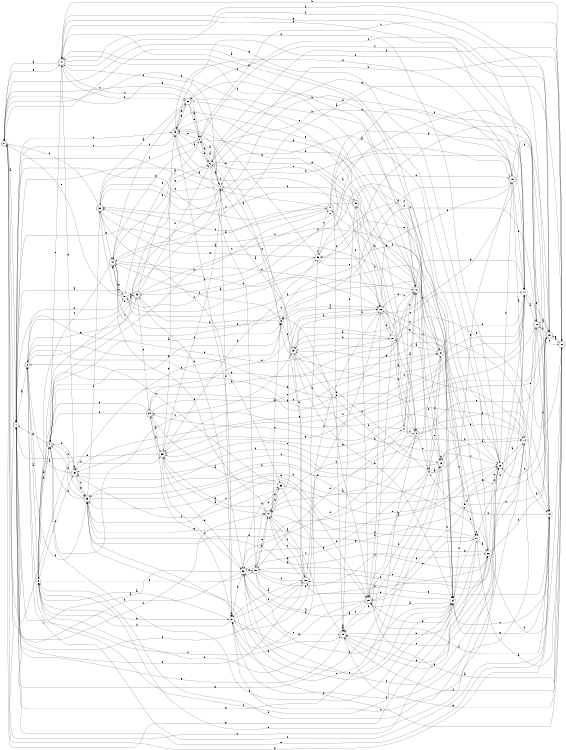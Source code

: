 digraph n42_7 {
__start0 [label="" shape="none"];

rankdir=LR;
size="8,5";

s0 [style="rounded,filled", color="black", fillcolor="white" shape="doublecircle", label="0"];
s1 [style="rounded,filled", color="black", fillcolor="white" shape="doublecircle", label="1"];
s2 [style="rounded,filled", color="black", fillcolor="white" shape="doublecircle", label="2"];
s3 [style="filled", color="black", fillcolor="white" shape="circle", label="3"];
s4 [style="rounded,filled", color="black", fillcolor="white" shape="doublecircle", label="4"];
s5 [style="filled", color="black", fillcolor="white" shape="circle", label="5"];
s6 [style="filled", color="black", fillcolor="white" shape="circle", label="6"];
s7 [style="filled", color="black", fillcolor="white" shape="circle", label="7"];
s8 [style="filled", color="black", fillcolor="white" shape="circle", label="8"];
s9 [style="rounded,filled", color="black", fillcolor="white" shape="doublecircle", label="9"];
s10 [style="rounded,filled", color="black", fillcolor="white" shape="doublecircle", label="10"];
s11 [style="filled", color="black", fillcolor="white" shape="circle", label="11"];
s12 [style="rounded,filled", color="black", fillcolor="white" shape="doublecircle", label="12"];
s13 [style="rounded,filled", color="black", fillcolor="white" shape="doublecircle", label="13"];
s14 [style="filled", color="black", fillcolor="white" shape="circle", label="14"];
s15 [style="filled", color="black", fillcolor="white" shape="circle", label="15"];
s16 [style="rounded,filled", color="black", fillcolor="white" shape="doublecircle", label="16"];
s17 [style="filled", color="black", fillcolor="white" shape="circle", label="17"];
s18 [style="rounded,filled", color="black", fillcolor="white" shape="doublecircle", label="18"];
s19 [style="rounded,filled", color="black", fillcolor="white" shape="doublecircle", label="19"];
s20 [style="rounded,filled", color="black", fillcolor="white" shape="doublecircle", label="20"];
s21 [style="filled", color="black", fillcolor="white" shape="circle", label="21"];
s22 [style="filled", color="black", fillcolor="white" shape="circle", label="22"];
s23 [style="rounded,filled", color="black", fillcolor="white" shape="doublecircle", label="23"];
s24 [style="filled", color="black", fillcolor="white" shape="circle", label="24"];
s25 [style="rounded,filled", color="black", fillcolor="white" shape="doublecircle", label="25"];
s26 [style="filled", color="black", fillcolor="white" shape="circle", label="26"];
s27 [style="rounded,filled", color="black", fillcolor="white" shape="doublecircle", label="27"];
s28 [style="filled", color="black", fillcolor="white" shape="circle", label="28"];
s29 [style="filled", color="black", fillcolor="white" shape="circle", label="29"];
s30 [style="rounded,filled", color="black", fillcolor="white" shape="doublecircle", label="30"];
s31 [style="filled", color="black", fillcolor="white" shape="circle", label="31"];
s32 [style="filled", color="black", fillcolor="white" shape="circle", label="32"];
s33 [style="rounded,filled", color="black", fillcolor="white" shape="doublecircle", label="33"];
s34 [style="rounded,filled", color="black", fillcolor="white" shape="doublecircle", label="34"];
s35 [style="rounded,filled", color="black", fillcolor="white" shape="doublecircle", label="35"];
s36 [style="filled", color="black", fillcolor="white" shape="circle", label="36"];
s37 [style="filled", color="black", fillcolor="white" shape="circle", label="37"];
s38 [style="rounded,filled", color="black", fillcolor="white" shape="doublecircle", label="38"];
s39 [style="rounded,filled", color="black", fillcolor="white" shape="doublecircle", label="39"];
s40 [style="rounded,filled", color="black", fillcolor="white" shape="doublecircle", label="40"];
s41 [style="rounded,filled", color="black", fillcolor="white" shape="doublecircle", label="41"];
s42 [style="filled", color="black", fillcolor="white" shape="circle", label="42"];
s43 [style="rounded,filled", color="black", fillcolor="white" shape="doublecircle", label="43"];
s44 [style="filled", color="black", fillcolor="white" shape="circle", label="44"];
s45 [style="rounded,filled", color="black", fillcolor="white" shape="doublecircle", label="45"];
s46 [style="rounded,filled", color="black", fillcolor="white" shape="doublecircle", label="46"];
s47 [style="rounded,filled", color="black", fillcolor="white" shape="doublecircle", label="47"];
s48 [style="rounded,filled", color="black", fillcolor="white" shape="doublecircle", label="48"];
s49 [style="rounded,filled", color="black", fillcolor="white" shape="doublecircle", label="49"];
s50 [style="rounded,filled", color="black", fillcolor="white" shape="doublecircle", label="50"];
s51 [style="filled", color="black", fillcolor="white" shape="circle", label="51"];
s0 -> s1 [label="a"];
s0 -> s42 [label="b"];
s0 -> s8 [label="c"];
s0 -> s49 [label="d"];
s0 -> s41 [label="e"];
s0 -> s35 [label="f"];
s0 -> s24 [label="g"];
s1 -> s2 [label="a"];
s1 -> s28 [label="b"];
s1 -> s46 [label="c"];
s1 -> s44 [label="d"];
s1 -> s42 [label="e"];
s1 -> s10 [label="f"];
s1 -> s47 [label="g"];
s2 -> s3 [label="a"];
s2 -> s37 [label="b"];
s2 -> s7 [label="c"];
s2 -> s23 [label="d"];
s2 -> s43 [label="e"];
s2 -> s48 [label="f"];
s2 -> s27 [label="g"];
s3 -> s4 [label="a"];
s3 -> s4 [label="b"];
s3 -> s24 [label="c"];
s3 -> s45 [label="d"];
s3 -> s50 [label="e"];
s3 -> s18 [label="f"];
s3 -> s31 [label="g"];
s4 -> s5 [label="a"];
s4 -> s5 [label="b"];
s4 -> s29 [label="c"];
s4 -> s12 [label="d"];
s4 -> s41 [label="e"];
s4 -> s23 [label="f"];
s4 -> s1 [label="g"];
s5 -> s6 [label="a"];
s5 -> s46 [label="b"];
s5 -> s45 [label="c"];
s5 -> s26 [label="d"];
s5 -> s29 [label="e"];
s5 -> s40 [label="f"];
s5 -> s43 [label="g"];
s6 -> s7 [label="a"];
s6 -> s8 [label="b"];
s6 -> s50 [label="c"];
s6 -> s40 [label="d"];
s6 -> s26 [label="e"];
s6 -> s20 [label="f"];
s6 -> s9 [label="g"];
s7 -> s8 [label="a"];
s7 -> s2 [label="b"];
s7 -> s35 [label="c"];
s7 -> s31 [label="d"];
s7 -> s41 [label="e"];
s7 -> s3 [label="f"];
s7 -> s46 [label="g"];
s8 -> s7 [label="a"];
s8 -> s9 [label="b"];
s8 -> s19 [label="c"];
s8 -> s6 [label="d"];
s8 -> s46 [label="e"];
s8 -> s38 [label="f"];
s8 -> s40 [label="g"];
s9 -> s10 [label="a"];
s9 -> s14 [label="b"];
s9 -> s44 [label="c"];
s9 -> s23 [label="d"];
s9 -> s35 [label="e"];
s9 -> s42 [label="f"];
s9 -> s1 [label="g"];
s10 -> s5 [label="a"];
s10 -> s11 [label="b"];
s10 -> s14 [label="c"];
s10 -> s33 [label="d"];
s10 -> s40 [label="e"];
s10 -> s30 [label="f"];
s10 -> s35 [label="g"];
s11 -> s12 [label="a"];
s11 -> s12 [label="b"];
s11 -> s34 [label="c"];
s11 -> s50 [label="d"];
s11 -> s19 [label="e"];
s11 -> s9 [label="f"];
s11 -> s14 [label="g"];
s12 -> s1 [label="a"];
s12 -> s13 [label="b"];
s12 -> s41 [label="c"];
s12 -> s26 [label="d"];
s12 -> s35 [label="e"];
s12 -> s41 [label="f"];
s12 -> s17 [label="g"];
s13 -> s14 [label="a"];
s13 -> s24 [label="b"];
s13 -> s15 [label="c"];
s13 -> s13 [label="d"];
s13 -> s46 [label="e"];
s13 -> s45 [label="f"];
s13 -> s1 [label="g"];
s14 -> s15 [label="a"];
s14 -> s42 [label="b"];
s14 -> s31 [label="c"];
s14 -> s5 [label="d"];
s14 -> s18 [label="e"];
s14 -> s32 [label="f"];
s14 -> s35 [label="g"];
s15 -> s7 [label="a"];
s15 -> s16 [label="b"];
s15 -> s34 [label="c"];
s15 -> s39 [label="d"];
s15 -> s3 [label="e"];
s15 -> s3 [label="f"];
s15 -> s0 [label="g"];
s16 -> s14 [label="a"];
s16 -> s17 [label="b"];
s16 -> s6 [label="c"];
s16 -> s5 [label="d"];
s16 -> s26 [label="e"];
s16 -> s18 [label="f"];
s16 -> s6 [label="g"];
s17 -> s18 [label="a"];
s17 -> s21 [label="b"];
s17 -> s50 [label="c"];
s17 -> s51 [label="d"];
s17 -> s41 [label="e"];
s17 -> s35 [label="f"];
s17 -> s19 [label="g"];
s18 -> s19 [label="a"];
s18 -> s46 [label="b"];
s18 -> s5 [label="c"];
s18 -> s31 [label="d"];
s18 -> s20 [label="e"];
s18 -> s42 [label="f"];
s18 -> s45 [label="g"];
s19 -> s20 [label="a"];
s19 -> s41 [label="b"];
s19 -> s39 [label="c"];
s19 -> s15 [label="d"];
s19 -> s23 [label="e"];
s19 -> s18 [label="f"];
s19 -> s2 [label="g"];
s20 -> s21 [label="a"];
s20 -> s41 [label="b"];
s20 -> s8 [label="c"];
s20 -> s23 [label="d"];
s20 -> s19 [label="e"];
s20 -> s48 [label="f"];
s20 -> s48 [label="g"];
s21 -> s22 [label="a"];
s21 -> s0 [label="b"];
s21 -> s21 [label="c"];
s21 -> s25 [label="d"];
s21 -> s23 [label="e"];
s21 -> s10 [label="f"];
s21 -> s24 [label="g"];
s22 -> s23 [label="a"];
s22 -> s19 [label="b"];
s22 -> s48 [label="c"];
s22 -> s15 [label="d"];
s22 -> s36 [label="e"];
s22 -> s20 [label="f"];
s22 -> s48 [label="g"];
s23 -> s24 [label="a"];
s23 -> s15 [label="b"];
s23 -> s25 [label="c"];
s23 -> s4 [label="d"];
s23 -> s4 [label="e"];
s23 -> s38 [label="f"];
s23 -> s22 [label="g"];
s24 -> s25 [label="a"];
s24 -> s32 [label="b"];
s24 -> s42 [label="c"];
s24 -> s30 [label="d"];
s24 -> s4 [label="e"];
s24 -> s51 [label="f"];
s24 -> s29 [label="g"];
s25 -> s20 [label="a"];
s25 -> s26 [label="b"];
s25 -> s32 [label="c"];
s25 -> s3 [label="d"];
s25 -> s21 [label="e"];
s25 -> s48 [label="f"];
s25 -> s31 [label="g"];
s26 -> s9 [label="a"];
s26 -> s10 [label="b"];
s26 -> s5 [label="c"];
s26 -> s27 [label="d"];
s26 -> s28 [label="e"];
s26 -> s47 [label="f"];
s26 -> s31 [label="g"];
s27 -> s28 [label="a"];
s27 -> s23 [label="b"];
s27 -> s21 [label="c"];
s27 -> s17 [label="d"];
s27 -> s44 [label="e"];
s27 -> s40 [label="f"];
s27 -> s26 [label="g"];
s28 -> s29 [label="a"];
s28 -> s29 [label="b"];
s28 -> s49 [label="c"];
s28 -> s12 [label="d"];
s28 -> s20 [label="e"];
s28 -> s11 [label="f"];
s28 -> s48 [label="g"];
s29 -> s7 [label="a"];
s29 -> s24 [label="b"];
s29 -> s17 [label="c"];
s29 -> s30 [label="d"];
s29 -> s13 [label="e"];
s29 -> s19 [label="f"];
s29 -> s21 [label="g"];
s30 -> s31 [label="a"];
s30 -> s36 [label="b"];
s30 -> s10 [label="c"];
s30 -> s1 [label="d"];
s30 -> s7 [label="e"];
s30 -> s1 [label="f"];
s30 -> s10 [label="g"];
s31 -> s3 [label="a"];
s31 -> s31 [label="b"];
s31 -> s30 [label="c"];
s31 -> s3 [label="d"];
s31 -> s13 [label="e"];
s31 -> s32 [label="f"];
s31 -> s26 [label="g"];
s32 -> s1 [label="a"];
s32 -> s0 [label="b"];
s32 -> s24 [label="c"];
s32 -> s33 [label="d"];
s32 -> s48 [label="e"];
s32 -> s12 [label="f"];
s32 -> s50 [label="g"];
s33 -> s34 [label="a"];
s33 -> s50 [label="b"];
s33 -> s2 [label="c"];
s33 -> s10 [label="d"];
s33 -> s15 [label="e"];
s33 -> s45 [label="f"];
s33 -> s25 [label="g"];
s34 -> s35 [label="a"];
s34 -> s4 [label="b"];
s34 -> s27 [label="c"];
s34 -> s26 [label="d"];
s34 -> s17 [label="e"];
s34 -> s4 [label="f"];
s34 -> s31 [label="g"];
s35 -> s10 [label="a"];
s35 -> s34 [label="b"];
s35 -> s32 [label="c"];
s35 -> s32 [label="d"];
s35 -> s1 [label="e"];
s35 -> s36 [label="f"];
s35 -> s46 [label="g"];
s36 -> s37 [label="a"];
s36 -> s16 [label="b"];
s36 -> s47 [label="c"];
s36 -> s22 [label="d"];
s36 -> s26 [label="e"];
s36 -> s36 [label="f"];
s36 -> s0 [label="g"];
s37 -> s38 [label="a"];
s37 -> s24 [label="b"];
s37 -> s40 [label="c"];
s37 -> s43 [label="d"];
s37 -> s0 [label="e"];
s37 -> s42 [label="f"];
s37 -> s8 [label="g"];
s38 -> s39 [label="a"];
s38 -> s17 [label="b"];
s38 -> s0 [label="c"];
s38 -> s16 [label="d"];
s38 -> s36 [label="e"];
s38 -> s33 [label="f"];
s38 -> s40 [label="g"];
s39 -> s8 [label="a"];
s39 -> s13 [label="b"];
s39 -> s40 [label="c"];
s39 -> s8 [label="d"];
s39 -> s12 [label="e"];
s39 -> s41 [label="f"];
s39 -> s46 [label="g"];
s40 -> s20 [label="a"];
s40 -> s26 [label="b"];
s40 -> s3 [label="c"];
s40 -> s12 [label="d"];
s40 -> s25 [label="e"];
s40 -> s24 [label="f"];
s40 -> s37 [label="g"];
s41 -> s0 [label="a"];
s41 -> s27 [label="b"];
s41 -> s39 [label="c"];
s41 -> s15 [label="d"];
s41 -> s17 [label="e"];
s41 -> s42 [label="f"];
s41 -> s45 [label="g"];
s42 -> s43 [label="a"];
s42 -> s44 [label="b"];
s42 -> s2 [label="c"];
s42 -> s25 [label="d"];
s42 -> s30 [label="e"];
s42 -> s29 [label="f"];
s42 -> s24 [label="g"];
s43 -> s1 [label="a"];
s43 -> s6 [label="b"];
s43 -> s17 [label="c"];
s43 -> s32 [label="d"];
s43 -> s34 [label="e"];
s43 -> s15 [label="f"];
s43 -> s6 [label="g"];
s44 -> s13 [label="a"];
s44 -> s25 [label="b"];
s44 -> s27 [label="c"];
s44 -> s29 [label="d"];
s44 -> s32 [label="e"];
s44 -> s25 [label="f"];
s44 -> s16 [label="g"];
s45 -> s2 [label="a"];
s45 -> s45 [label="b"];
s45 -> s22 [label="c"];
s45 -> s4 [label="d"];
s45 -> s17 [label="e"];
s45 -> s23 [label="f"];
s45 -> s23 [label="g"];
s46 -> s6 [label="a"];
s46 -> s20 [label="b"];
s46 -> s1 [label="c"];
s46 -> s31 [label="d"];
s46 -> s39 [label="e"];
s46 -> s16 [label="f"];
s46 -> s9 [label="g"];
s47 -> s1 [label="a"];
s47 -> s4 [label="b"];
s47 -> s38 [label="c"];
s47 -> s48 [label="d"];
s47 -> s12 [label="e"];
s47 -> s18 [label="f"];
s47 -> s17 [label="g"];
s48 -> s48 [label="a"];
s48 -> s22 [label="b"];
s48 -> s10 [label="c"];
s48 -> s14 [label="d"];
s48 -> s49 [label="e"];
s48 -> s48 [label="f"];
s48 -> s1 [label="g"];
s49 -> s38 [label="a"];
s49 -> s25 [label="b"];
s49 -> s38 [label="c"];
s49 -> s24 [label="d"];
s49 -> s46 [label="e"];
s49 -> s7 [label="f"];
s49 -> s12 [label="g"];
s50 -> s13 [label="a"];
s50 -> s15 [label="b"];
s50 -> s30 [label="c"];
s50 -> s22 [label="d"];
s50 -> s10 [label="e"];
s50 -> s22 [label="f"];
s50 -> s10 [label="g"];
s51 -> s0 [label="a"];
s51 -> s21 [label="b"];
s51 -> s19 [label="c"];
s51 -> s25 [label="d"];
s51 -> s15 [label="e"];
s51 -> s36 [label="f"];
s51 -> s32 [label="g"];

}